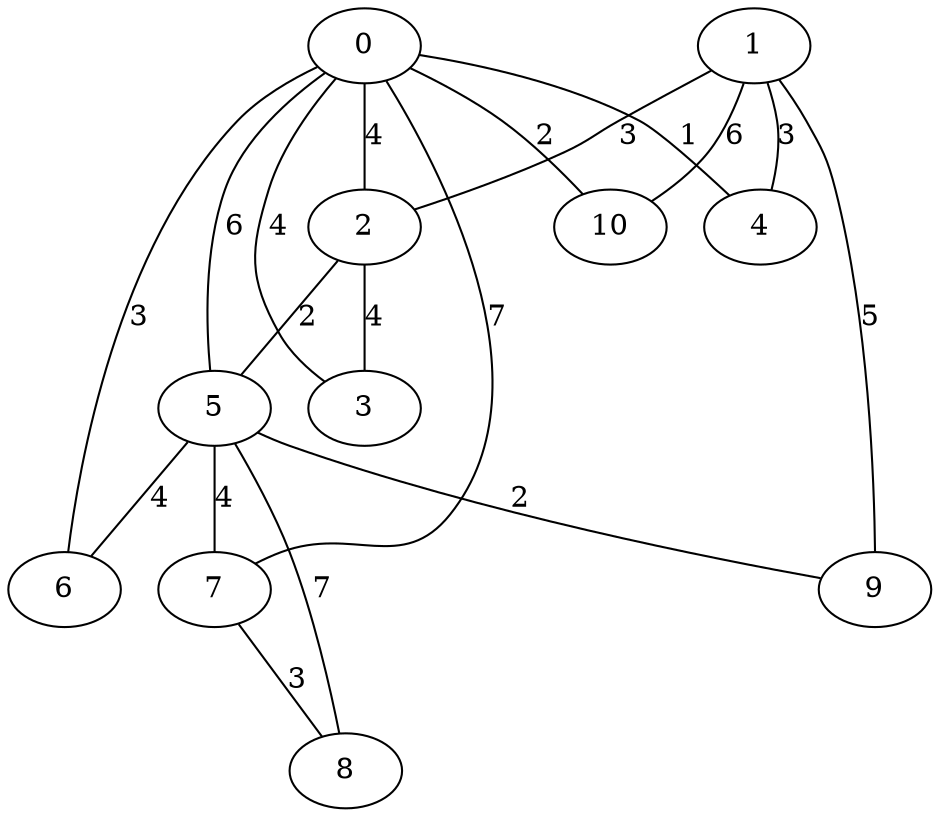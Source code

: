 graph g {
  0 [ habit = 5, size = 414, x = 7, y = 7 ]
  1 [ habit = 1, size = 172, x = 5, y = 9 ]
  2 [ habit = 6, size = 117, x = 6, y = 5 ]
  3 [ habit = 2, size = 380, x = 10, y = 5 ]
  4 [ habit = 9, size = 201, x = 7, y = 10 ]
  5 [ habit = 6, size = 207, x = 4, y = 5 ]
  6 [ habit = 3, size = 231, x = 3, y = 8 ]
  7 [ habit = 2, size = 490, x = 6, y = 2 ]
  8 [ base = 1, habit = 4, size = 57, x = 3, y = 1 ]
  9 [ habit = 9, size = 119, x = 1, y = 6 ]
  10 [ base = 2, habit = 3, size = 221, x = 9, y = 9 ]

  0 -- 2 [ label = 4, weight = 4 ]
  0 -- 3 [ label = 4, weight = 4 ]
  0 -- 4 [ label = 1, weight = 1 ]
  0 -- 5 [ label = 6, weight = 6 ]
  0 -- 6 [ label = 3, weight = 3 ]
  0 -- 7 [ label = 7, weight = 7 ]
  0 -- 10 [ label = 2, weight = 2 ]
  1 -- 4 [ label = 3, weight = 3 ]
  1 -- 2 [ label = 3, weight = 3 ]
  1 -- 9 [ label = 5, weight = 5 ]
  1 -- 10 [ label = 6, weight = 6 ]
  2 -- 3 [ label = 4, weight = 4 ]
  2 -- 5 [ label = 2, weight = 2 ]
  5 -- 7 [ label = 4, weight = 4 ]
  5 -- 9 [ label = 2, weight = 2 ]
  5 -- 8 [ label = 7, weight = 7 ]
  5 -- 6 [ label = 4, weight = 4 ]
  7 -- 8 [ label = 3, weight = 3 ]
}
